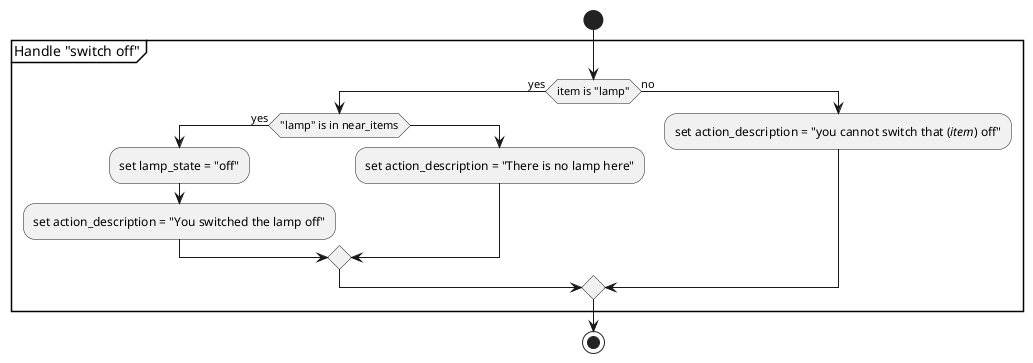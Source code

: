 @startuml
!pragma useVerticalIf on

start

partition Handle "switch off" {
    if (item is "lamp") then (yes)
        if ("lamp" is in near_items) then (yes)
            :set lamp_state = "off";
            :set action_description = "You switched the lamp off";
        else 
            :set action_description = "There is no lamp here";
        endif
    else (no)
        :set action_description = "you cannot switch that (//item//) off";
    endif
}

stop
@enduml